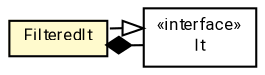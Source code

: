 #!/usr/local/bin/dot
#
# Class diagram 
# Generated by UMLGraph version R5_7_2-60-g0e99a6 (http://www.spinellis.gr/umlgraph/)
#

digraph G {
	graph [fontnames="svg"]
	edge [fontname="Roboto",fontsize=7,labelfontname="Roboto",labelfontsize=7,color="black"];
	node [fontname="Roboto",fontcolor="black",fontsize=8,shape=plaintext,margin=0,width=0,height=0];
	nodesep=0.15;
	ranksep=0.25;
	rankdir=LR;
	// de.lmu.ifi.dbs.elki.utilities.datastructures.iterator.FilteredIt<O>
	c4394431 [label=<<table title="de.lmu.ifi.dbs.elki.utilities.datastructures.iterator.FilteredIt" border="0" cellborder="1" cellspacing="0" cellpadding="2" bgcolor="lemonChiffon" href="FilteredIt.html" target="_parent">
		<tr><td><table border="0" cellspacing="0" cellpadding="1">
		<tr><td align="center" balign="center"> <font face="Roboto">FilteredIt</font> </td></tr>
		</table></td></tr>
		</table>>, URL="FilteredIt.html"];
	// de.lmu.ifi.dbs.elki.utilities.datastructures.iterator.It<O>
	c4394432 [label=<<table title="de.lmu.ifi.dbs.elki.utilities.datastructures.iterator.It" border="0" cellborder="1" cellspacing="0" cellpadding="2" href="It.html" target="_parent">
		<tr><td><table border="0" cellspacing="0" cellpadding="1">
		<tr><td align="center" balign="center"> &#171;interface&#187; </td></tr>
		<tr><td align="center" balign="center"> <font face="Roboto">It</font> </td></tr>
		</table></td></tr>
		</table>>, URL="It.html"];
	// de.lmu.ifi.dbs.elki.utilities.datastructures.iterator.FilteredIt<O> implements de.lmu.ifi.dbs.elki.utilities.datastructures.iterator.It<O>
	c4394432 -> c4394431 [arrowtail=empty,style=dashed,dir=back,weight=9];
	// de.lmu.ifi.dbs.elki.utilities.datastructures.iterator.FilteredIt<O> composed de.lmu.ifi.dbs.elki.utilities.datastructures.iterator.It<O>
	c4394431 -> c4394432 [arrowhead=none,arrowtail=diamond,dir=back,weight=6];
}

